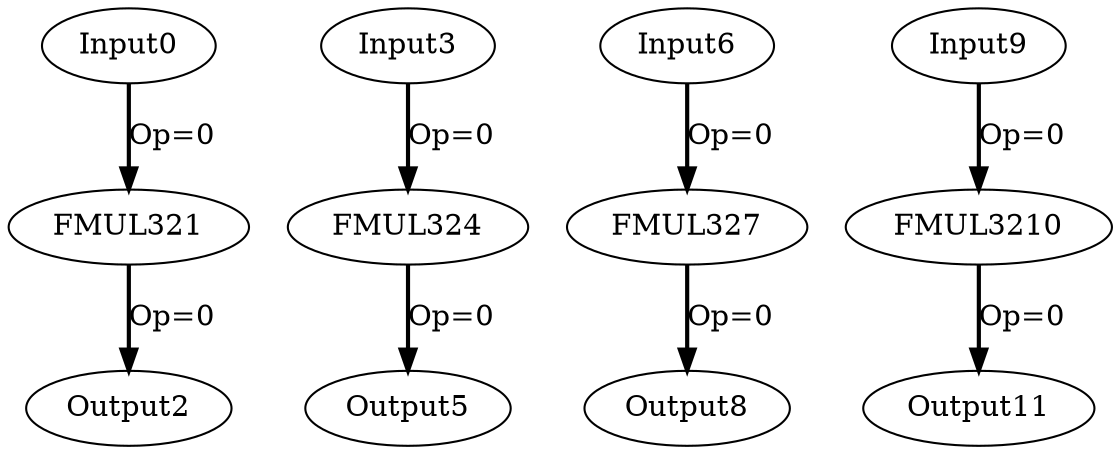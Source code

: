 Digraph G {
Input0[opcode = "Input", ref_name="gemm_0_0", size="100", offset="0,0", pattern="4,25", color = black];
FMUL321[opcode = "FMUL32", color = black];
Output2[opcode = "Output", ref_name="gemm_0_1", size="100", offset="0,0", pattern="4,25", color = black];
Input3[opcode = "Input", ref_name="gemm_0_0", size="100", offset="0,0", pattern="4,25", color = black];
FMUL324[opcode = "FMUL32", color = black];
Output5[opcode = "Output", ref_name="gemm_0_1", size="100", offset="0,0", pattern="4,25", color = black];
Input6[opcode = "Input", ref_name="gemm_0_0", size="100", offset="0,0", pattern="4,25", color = black];
FMUL327[opcode = "FMUL32", color = black];
Output8[opcode = "Output", ref_name="gemm_0_1", size="100", offset="0,0", pattern="4,25", color = black];
Input9[opcode = "Input", ref_name="gemm_0_0", size="100", offset="0,0", pattern="4,25", color = black];
FMUL3210[opcode = "FMUL32", color = black];
Output11[opcode = "Output", ref_name="gemm_0_1", size="100", offset="0,0", pattern="4,25", color = black];
Input0 -> FMUL321[color = black, style = bold, operand = 0, label = "Op=0"];
FMUL321 -> Output2[color = black, style = bold, operand = 0, label = "Op=0"];
Input3 -> FMUL324[color = black, style = bold, operand = 0, label = "Op=0"];
FMUL324 -> Output5[color = black, style = bold, operand = 0, label = "Op=0"];
Input6 -> FMUL327[color = black, style = bold, operand = 0, label = "Op=0"];
FMUL327 -> Output8[color = black, style = bold, operand = 0, label = "Op=0"];
Input9 -> FMUL3210[color = black, style = bold, operand = 0, label = "Op=0"];
FMUL3210 -> Output11[color = black, style = bold, operand = 0, label = "Op=0"];
}
